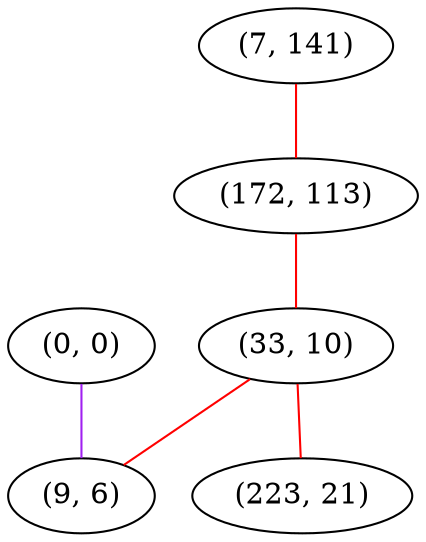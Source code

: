 graph "" {
"(0, 0)";
"(7, 141)";
"(172, 113)";
"(33, 10)";
"(223, 21)";
"(9, 6)";
"(0, 0)" -- "(9, 6)"  [color=purple, key=0, weight=4];
"(7, 141)" -- "(172, 113)"  [color=red, key=0, weight=1];
"(172, 113)" -- "(33, 10)"  [color=red, key=0, weight=1];
"(33, 10)" -- "(9, 6)"  [color=red, key=0, weight=1];
"(33, 10)" -- "(223, 21)"  [color=red, key=0, weight=1];
}
